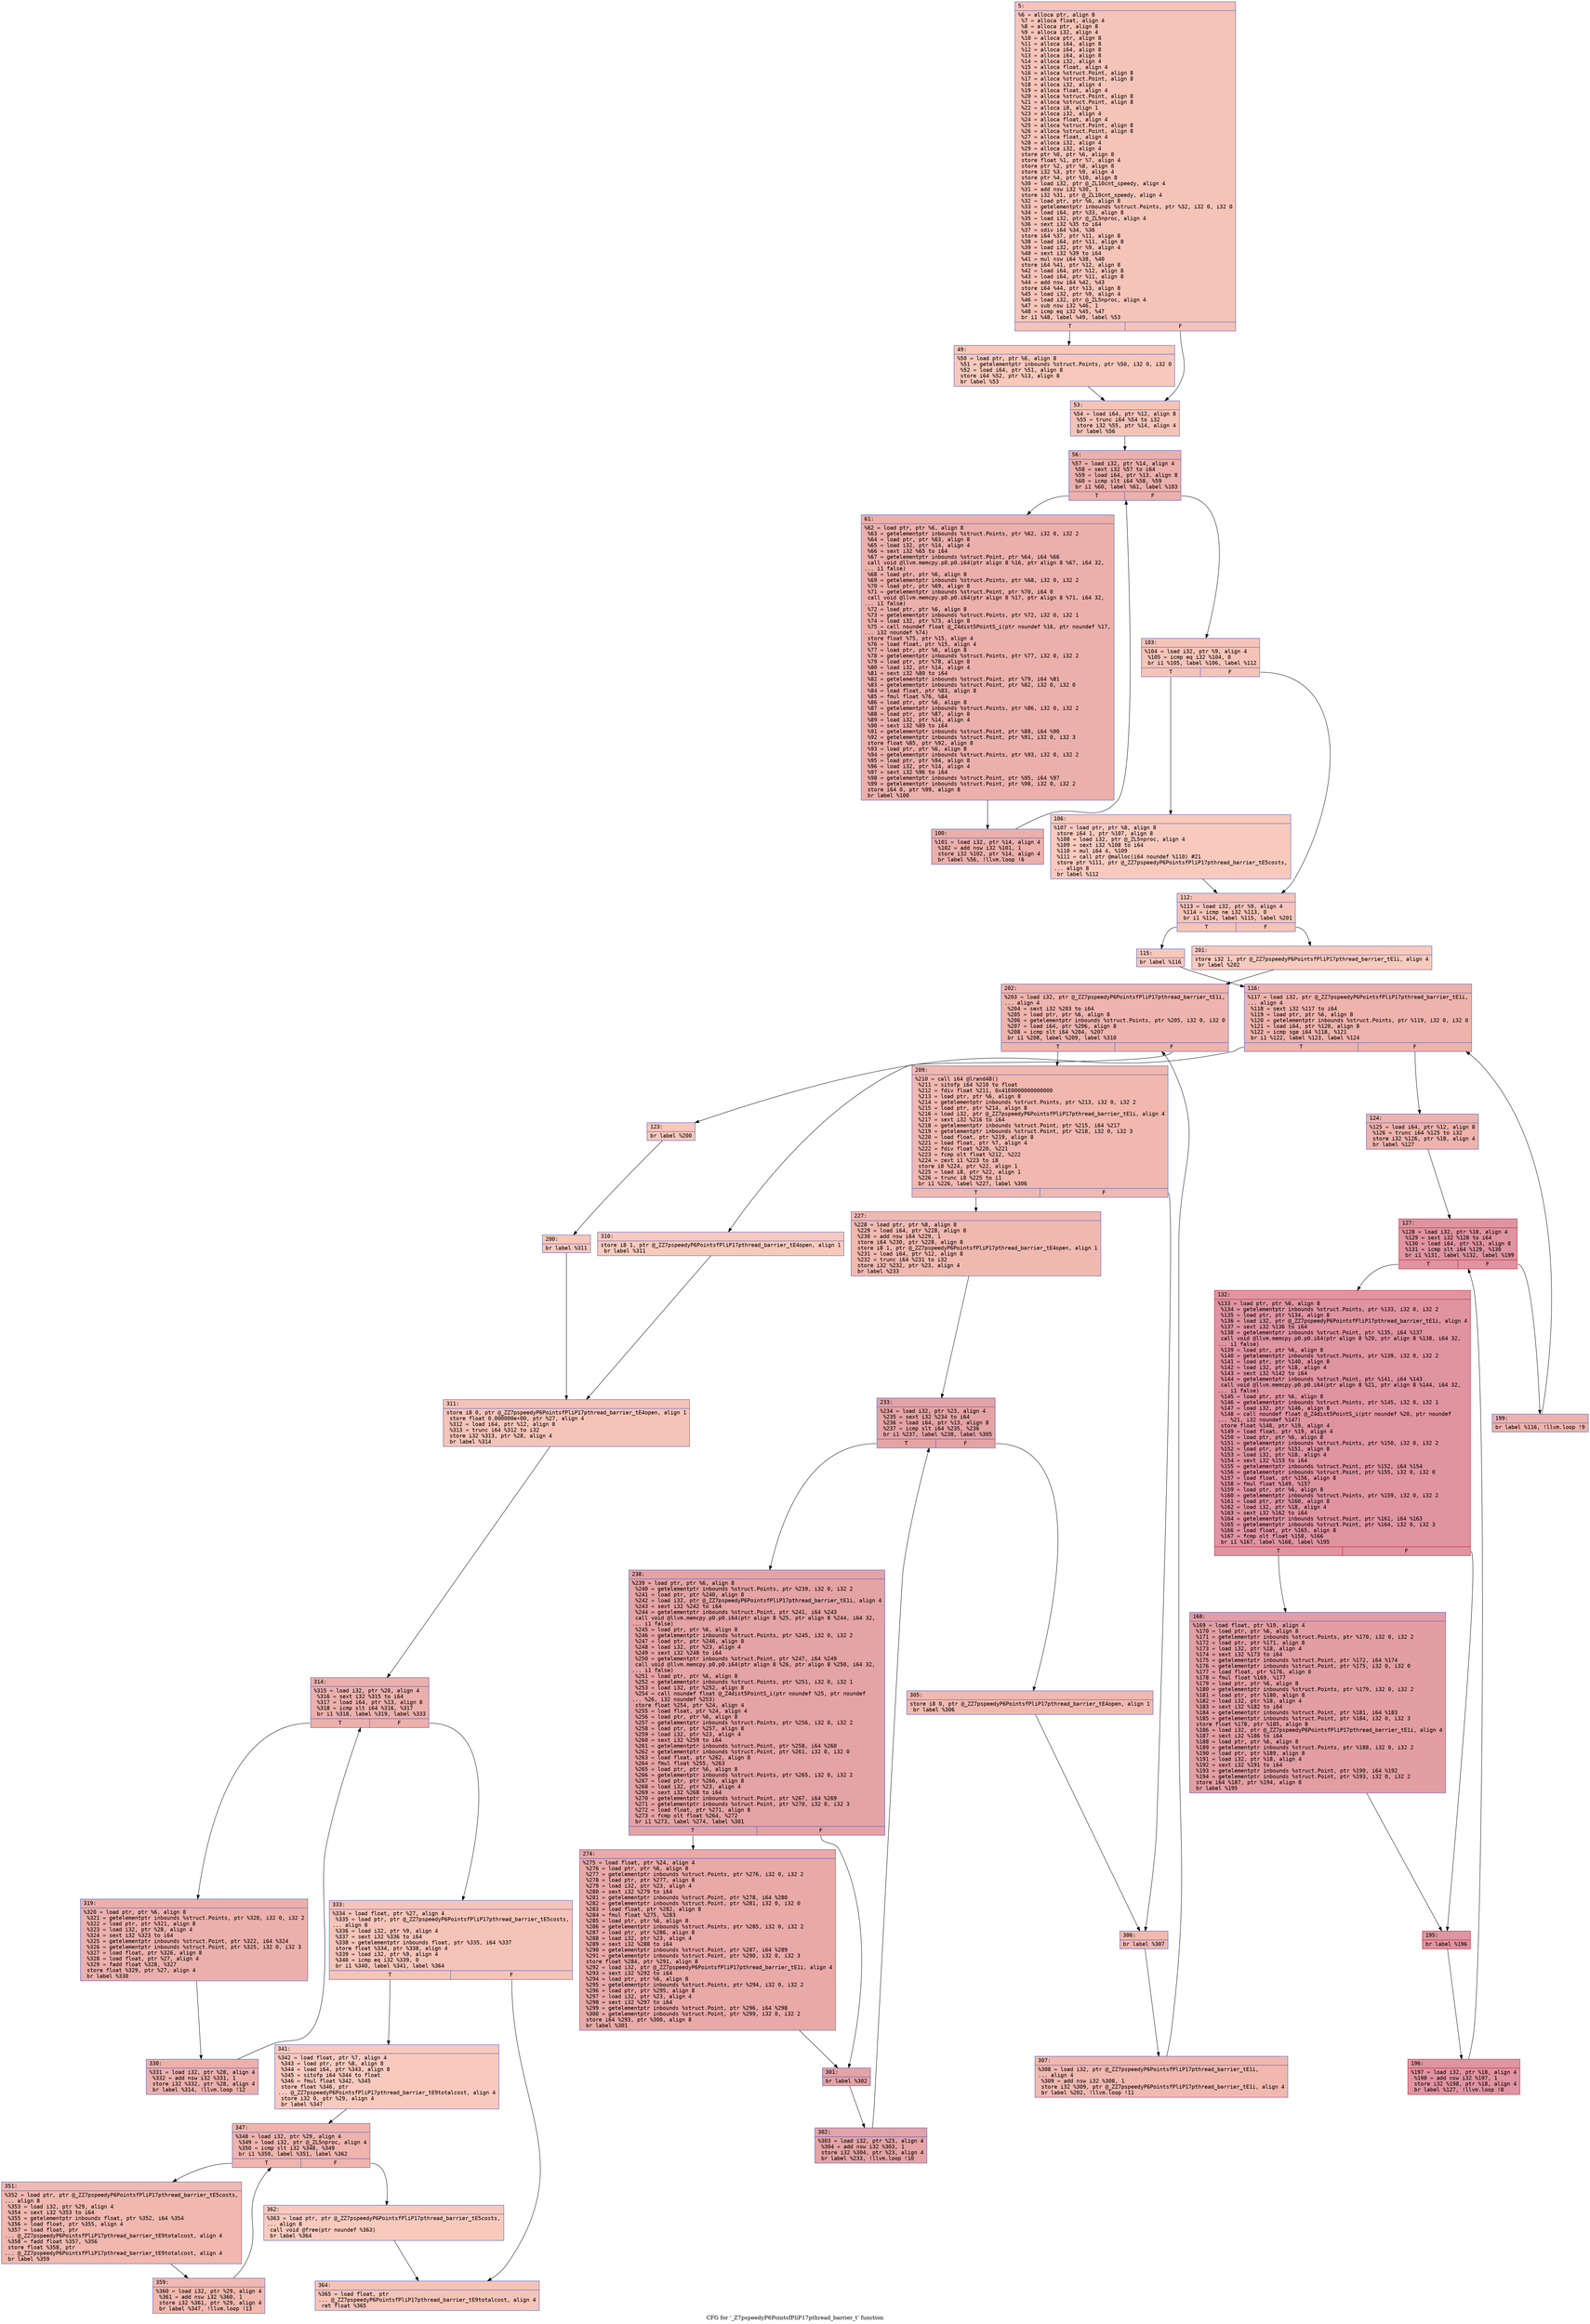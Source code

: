 digraph "CFG for '_Z7pspeedyP6PointsfPliP17pthread_barrier_t' function" {
	label="CFG for '_Z7pspeedyP6PointsfPliP17pthread_barrier_t' function";

	Node0x600000903020 [shape=record,color="#3d50c3ff", style=filled, fillcolor="#e97a5f70" fontname="Courier",label="{5:\l|  %6 = alloca ptr, align 8\l  %7 = alloca float, align 4\l  %8 = alloca ptr, align 8\l  %9 = alloca i32, align 4\l  %10 = alloca ptr, align 8\l  %11 = alloca i64, align 8\l  %12 = alloca i64, align 8\l  %13 = alloca i64, align 8\l  %14 = alloca i32, align 4\l  %15 = alloca float, align 4\l  %16 = alloca %struct.Point, align 8\l  %17 = alloca %struct.Point, align 8\l  %18 = alloca i32, align 4\l  %19 = alloca float, align 4\l  %20 = alloca %struct.Point, align 8\l  %21 = alloca %struct.Point, align 8\l  %22 = alloca i8, align 1\l  %23 = alloca i32, align 4\l  %24 = alloca float, align 4\l  %25 = alloca %struct.Point, align 8\l  %26 = alloca %struct.Point, align 8\l  %27 = alloca float, align 4\l  %28 = alloca i32, align 4\l  %29 = alloca i32, align 4\l  store ptr %0, ptr %6, align 8\l  store float %1, ptr %7, align 4\l  store ptr %2, ptr %8, align 8\l  store i32 %3, ptr %9, align 4\l  store ptr %4, ptr %10, align 8\l  %30 = load i32, ptr @_ZL10cnt_speedy, align 4\l  %31 = add nsw i32 %30, 1\l  store i32 %31, ptr @_ZL10cnt_speedy, align 4\l  %32 = load ptr, ptr %6, align 8\l  %33 = getelementptr inbounds %struct.Points, ptr %32, i32 0, i32 0\l  %34 = load i64, ptr %33, align 8\l  %35 = load i32, ptr @_ZL5nproc, align 4\l  %36 = sext i32 %35 to i64\l  %37 = sdiv i64 %34, %36\l  store i64 %37, ptr %11, align 8\l  %38 = load i64, ptr %11, align 8\l  %39 = load i32, ptr %9, align 4\l  %40 = sext i32 %39 to i64\l  %41 = mul nsw i64 %38, %40\l  store i64 %41, ptr %12, align 8\l  %42 = load i64, ptr %12, align 8\l  %43 = load i64, ptr %11, align 8\l  %44 = add nsw i64 %42, %43\l  store i64 %44, ptr %13, align 8\l  %45 = load i32, ptr %9, align 4\l  %46 = load i32, ptr @_ZL5nproc, align 4\l  %47 = sub nsw i32 %46, 1\l  %48 = icmp eq i32 %45, %47\l  br i1 %48, label %49, label %53\l|{<s0>T|<s1>F}}"];
	Node0x600000903020:s0 -> Node0x600000903070[tooltip="5 -> 49\nProbability 50.00%" ];
	Node0x600000903020:s1 -> Node0x6000009030c0[tooltip="5 -> 53\nProbability 50.00%" ];
	Node0x600000903070 [shape=record,color="#3d50c3ff", style=filled, fillcolor="#ed836670" fontname="Courier",label="{49:\l|  %50 = load ptr, ptr %6, align 8\l  %51 = getelementptr inbounds %struct.Points, ptr %50, i32 0, i32 0\l  %52 = load i64, ptr %51, align 8\l  store i64 %52, ptr %13, align 8\l  br label %53\l}"];
	Node0x600000903070 -> Node0x6000009030c0[tooltip="49 -> 53\nProbability 100.00%" ];
	Node0x6000009030c0 [shape=record,color="#3d50c3ff", style=filled, fillcolor="#e97a5f70" fontname="Courier",label="{53:\l|  %54 = load i64, ptr %12, align 8\l  %55 = trunc i64 %54 to i32\l  store i32 %55, ptr %14, align 4\l  br label %56\l}"];
	Node0x6000009030c0 -> Node0x600000903110[tooltip="53 -> 56\nProbability 100.00%" ];
	Node0x600000903110 [shape=record,color="#3d50c3ff", style=filled, fillcolor="#d24b4070" fontname="Courier",label="{56:\l|  %57 = load i32, ptr %14, align 4\l  %58 = sext i32 %57 to i64\l  %59 = load i64, ptr %13, align 8\l  %60 = icmp slt i64 %58, %59\l  br i1 %60, label %61, label %103\l|{<s0>T|<s1>F}}"];
	Node0x600000903110:s0 -> Node0x600000903160[tooltip="56 -> 61\nProbability 96.88%" ];
	Node0x600000903110:s1 -> Node0x600000903200[tooltip="56 -> 103\nProbability 3.12%" ];
	Node0x600000903160 [shape=record,color="#3d50c3ff", style=filled, fillcolor="#d24b4070" fontname="Courier",label="{61:\l|  %62 = load ptr, ptr %6, align 8\l  %63 = getelementptr inbounds %struct.Points, ptr %62, i32 0, i32 2\l  %64 = load ptr, ptr %63, align 8\l  %65 = load i32, ptr %14, align 4\l  %66 = sext i32 %65 to i64\l  %67 = getelementptr inbounds %struct.Point, ptr %64, i64 %66\l  call void @llvm.memcpy.p0.p0.i64(ptr align 8 %16, ptr align 8 %67, i64 32,\l... i1 false)\l  %68 = load ptr, ptr %6, align 8\l  %69 = getelementptr inbounds %struct.Points, ptr %68, i32 0, i32 2\l  %70 = load ptr, ptr %69, align 8\l  %71 = getelementptr inbounds %struct.Point, ptr %70, i64 0\l  call void @llvm.memcpy.p0.p0.i64(ptr align 8 %17, ptr align 8 %71, i64 32,\l... i1 false)\l  %72 = load ptr, ptr %6, align 8\l  %73 = getelementptr inbounds %struct.Points, ptr %72, i32 0, i32 1\l  %74 = load i32, ptr %73, align 8\l  %75 = call noundef float @_Z4dist5PointS_i(ptr noundef %16, ptr noundef %17,\l... i32 noundef %74)\l  store float %75, ptr %15, align 4\l  %76 = load float, ptr %15, align 4\l  %77 = load ptr, ptr %6, align 8\l  %78 = getelementptr inbounds %struct.Points, ptr %77, i32 0, i32 2\l  %79 = load ptr, ptr %78, align 8\l  %80 = load i32, ptr %14, align 4\l  %81 = sext i32 %80 to i64\l  %82 = getelementptr inbounds %struct.Point, ptr %79, i64 %81\l  %83 = getelementptr inbounds %struct.Point, ptr %82, i32 0, i32 0\l  %84 = load float, ptr %83, align 8\l  %85 = fmul float %76, %84\l  %86 = load ptr, ptr %6, align 8\l  %87 = getelementptr inbounds %struct.Points, ptr %86, i32 0, i32 2\l  %88 = load ptr, ptr %87, align 8\l  %89 = load i32, ptr %14, align 4\l  %90 = sext i32 %89 to i64\l  %91 = getelementptr inbounds %struct.Point, ptr %88, i64 %90\l  %92 = getelementptr inbounds %struct.Point, ptr %91, i32 0, i32 3\l  store float %85, ptr %92, align 8\l  %93 = load ptr, ptr %6, align 8\l  %94 = getelementptr inbounds %struct.Points, ptr %93, i32 0, i32 2\l  %95 = load ptr, ptr %94, align 8\l  %96 = load i32, ptr %14, align 4\l  %97 = sext i32 %96 to i64\l  %98 = getelementptr inbounds %struct.Point, ptr %95, i64 %97\l  %99 = getelementptr inbounds %struct.Point, ptr %98, i32 0, i32 2\l  store i64 0, ptr %99, align 8\l  br label %100\l}"];
	Node0x600000903160 -> Node0x6000009031b0[tooltip="61 -> 100\nProbability 100.00%" ];
	Node0x6000009031b0 [shape=record,color="#3d50c3ff", style=filled, fillcolor="#d24b4070" fontname="Courier",label="{100:\l|  %101 = load i32, ptr %14, align 4\l  %102 = add nsw i32 %101, 1\l  store i32 %102, ptr %14, align 4\l  br label %56, !llvm.loop !6\l}"];
	Node0x6000009031b0 -> Node0x600000903110[tooltip="100 -> 56\nProbability 100.00%" ];
	Node0x600000903200 [shape=record,color="#3d50c3ff", style=filled, fillcolor="#e97a5f70" fontname="Courier",label="{103:\l|  %104 = load i32, ptr %9, align 4\l  %105 = icmp eq i32 %104, 0\l  br i1 %105, label %106, label %112\l|{<s0>T|<s1>F}}"];
	Node0x600000903200:s0 -> Node0x600000903250[tooltip="103 -> 106\nProbability 37.50%" ];
	Node0x600000903200:s1 -> Node0x6000009032a0[tooltip="103 -> 112\nProbability 62.50%" ];
	Node0x600000903250 [shape=record,color="#3d50c3ff", style=filled, fillcolor="#ef886b70" fontname="Courier",label="{106:\l|  %107 = load ptr, ptr %8, align 8\l  store i64 1, ptr %107, align 8\l  %108 = load i32, ptr @_ZL5nproc, align 4\l  %109 = sext i32 %108 to i64\l  %110 = mul i64 4, %109\l  %111 = call ptr @malloc(i64 noundef %110) #21\l  store ptr %111, ptr @_ZZ7pspeedyP6PointsfPliP17pthread_barrier_tE5costs,\l... align 8\l  br label %112\l}"];
	Node0x600000903250 -> Node0x6000009032a0[tooltip="106 -> 112\nProbability 100.00%" ];
	Node0x6000009032a0 [shape=record,color="#3d50c3ff", style=filled, fillcolor="#e97a5f70" fontname="Courier",label="{112:\l|  %113 = load i32, ptr %9, align 4\l  %114 = icmp ne i32 %113, 0\l  br i1 %114, label %115, label %201\l|{<s0>T|<s1>F}}"];
	Node0x6000009032a0:s0 -> Node0x6000009032f0[tooltip="112 -> 115\nProbability 62.50%" ];
	Node0x6000009032a0:s1 -> Node0x600000903660[tooltip="112 -> 201\nProbability 37.50%" ];
	Node0x6000009032f0 [shape=record,color="#3d50c3ff", style=filled, fillcolor="#ec7f6370" fontname="Courier",label="{115:\l|  br label %116\l}"];
	Node0x6000009032f0 -> Node0x600000903340[tooltip="115 -> 116\nProbability 100.00%" ];
	Node0x600000903340 [shape=record,color="#3d50c3ff", style=filled, fillcolor="#d6524470" fontname="Courier",label="{116:\l|  %117 = load i32, ptr @_ZZ7pspeedyP6PointsfPliP17pthread_barrier_tE1i,\l... align 4\l  %118 = sext i32 %117 to i64\l  %119 = load ptr, ptr %6, align 8\l  %120 = getelementptr inbounds %struct.Points, ptr %119, i32 0, i32 0\l  %121 = load i64, ptr %120, align 8\l  %122 = icmp sge i64 %118, %121\l  br i1 %122, label %123, label %124\l|{<s0>T|<s1>F}}"];
	Node0x600000903340:s0 -> Node0x600000903390[tooltip="116 -> 123\nProbability 3.12%" ];
	Node0x600000903340:s1 -> Node0x6000009033e0[tooltip="116 -> 124\nProbability 96.88%" ];
	Node0x600000903390 [shape=record,color="#3d50c3ff", style=filled, fillcolor="#ec7f6370" fontname="Courier",label="{123:\l|  br label %200\l}"];
	Node0x600000903390 -> Node0x600000903610[tooltip="123 -> 200\nProbability 100.00%" ];
	Node0x6000009033e0 [shape=record,color="#3d50c3ff", style=filled, fillcolor="#d6524470" fontname="Courier",label="{124:\l|  %125 = load i64, ptr %12, align 8\l  %126 = trunc i64 %125 to i32\l  store i32 %126, ptr %18, align 4\l  br label %127\l}"];
	Node0x6000009033e0 -> Node0x600000903430[tooltip="124 -> 127\nProbability 100.00%" ];
	Node0x600000903430 [shape=record,color="#b70d28ff", style=filled, fillcolor="#b70d2870" fontname="Courier",label="{127:\l|  %128 = load i32, ptr %18, align 4\l  %129 = sext i32 %128 to i64\l  %130 = load i64, ptr %13, align 8\l  %131 = icmp slt i64 %129, %130\l  br i1 %131, label %132, label %199\l|{<s0>T|<s1>F}}"];
	Node0x600000903430:s0 -> Node0x600000903480[tooltip="127 -> 132\nProbability 96.88%" ];
	Node0x600000903430:s1 -> Node0x6000009035c0[tooltip="127 -> 199\nProbability 3.12%" ];
	Node0x600000903480 [shape=record,color="#b70d28ff", style=filled, fillcolor="#b70d2870" fontname="Courier",label="{132:\l|  %133 = load ptr, ptr %6, align 8\l  %134 = getelementptr inbounds %struct.Points, ptr %133, i32 0, i32 2\l  %135 = load ptr, ptr %134, align 8\l  %136 = load i32, ptr @_ZZ7pspeedyP6PointsfPliP17pthread_barrier_tE1i, align 4\l  %137 = sext i32 %136 to i64\l  %138 = getelementptr inbounds %struct.Point, ptr %135, i64 %137\l  call void @llvm.memcpy.p0.p0.i64(ptr align 8 %20, ptr align 8 %138, i64 32,\l... i1 false)\l  %139 = load ptr, ptr %6, align 8\l  %140 = getelementptr inbounds %struct.Points, ptr %139, i32 0, i32 2\l  %141 = load ptr, ptr %140, align 8\l  %142 = load i32, ptr %18, align 4\l  %143 = sext i32 %142 to i64\l  %144 = getelementptr inbounds %struct.Point, ptr %141, i64 %143\l  call void @llvm.memcpy.p0.p0.i64(ptr align 8 %21, ptr align 8 %144, i64 32,\l... i1 false)\l  %145 = load ptr, ptr %6, align 8\l  %146 = getelementptr inbounds %struct.Points, ptr %145, i32 0, i32 1\l  %147 = load i32, ptr %146, align 8\l  %148 = call noundef float @_Z4dist5PointS_i(ptr noundef %20, ptr noundef\l... %21, i32 noundef %147)\l  store float %148, ptr %19, align 4\l  %149 = load float, ptr %19, align 4\l  %150 = load ptr, ptr %6, align 8\l  %151 = getelementptr inbounds %struct.Points, ptr %150, i32 0, i32 2\l  %152 = load ptr, ptr %151, align 8\l  %153 = load i32, ptr %18, align 4\l  %154 = sext i32 %153 to i64\l  %155 = getelementptr inbounds %struct.Point, ptr %152, i64 %154\l  %156 = getelementptr inbounds %struct.Point, ptr %155, i32 0, i32 0\l  %157 = load float, ptr %156, align 8\l  %158 = fmul float %149, %157\l  %159 = load ptr, ptr %6, align 8\l  %160 = getelementptr inbounds %struct.Points, ptr %159, i32 0, i32 2\l  %161 = load ptr, ptr %160, align 8\l  %162 = load i32, ptr %18, align 4\l  %163 = sext i32 %162 to i64\l  %164 = getelementptr inbounds %struct.Point, ptr %161, i64 %163\l  %165 = getelementptr inbounds %struct.Point, ptr %164, i32 0, i32 3\l  %166 = load float, ptr %165, align 8\l  %167 = fcmp olt float %158, %166\l  br i1 %167, label %168, label %195\l|{<s0>T|<s1>F}}"];
	Node0x600000903480:s0 -> Node0x6000009034d0[tooltip="132 -> 168\nProbability 50.00%" ];
	Node0x600000903480:s1 -> Node0x600000903520[tooltip="132 -> 195\nProbability 50.00%" ];
	Node0x6000009034d0 [shape=record,color="#3d50c3ff", style=filled, fillcolor="#be242e70" fontname="Courier",label="{168:\l|  %169 = load float, ptr %19, align 4\l  %170 = load ptr, ptr %6, align 8\l  %171 = getelementptr inbounds %struct.Points, ptr %170, i32 0, i32 2\l  %172 = load ptr, ptr %171, align 8\l  %173 = load i32, ptr %18, align 4\l  %174 = sext i32 %173 to i64\l  %175 = getelementptr inbounds %struct.Point, ptr %172, i64 %174\l  %176 = getelementptr inbounds %struct.Point, ptr %175, i32 0, i32 0\l  %177 = load float, ptr %176, align 8\l  %178 = fmul float %169, %177\l  %179 = load ptr, ptr %6, align 8\l  %180 = getelementptr inbounds %struct.Points, ptr %179, i32 0, i32 2\l  %181 = load ptr, ptr %180, align 8\l  %182 = load i32, ptr %18, align 4\l  %183 = sext i32 %182 to i64\l  %184 = getelementptr inbounds %struct.Point, ptr %181, i64 %183\l  %185 = getelementptr inbounds %struct.Point, ptr %184, i32 0, i32 3\l  store float %178, ptr %185, align 8\l  %186 = load i32, ptr @_ZZ7pspeedyP6PointsfPliP17pthread_barrier_tE1i, align 4\l  %187 = sext i32 %186 to i64\l  %188 = load ptr, ptr %6, align 8\l  %189 = getelementptr inbounds %struct.Points, ptr %188, i32 0, i32 2\l  %190 = load ptr, ptr %189, align 8\l  %191 = load i32, ptr %18, align 4\l  %192 = sext i32 %191 to i64\l  %193 = getelementptr inbounds %struct.Point, ptr %190, i64 %192\l  %194 = getelementptr inbounds %struct.Point, ptr %193, i32 0, i32 2\l  store i64 %187, ptr %194, align 8\l  br label %195\l}"];
	Node0x6000009034d0 -> Node0x600000903520[tooltip="168 -> 195\nProbability 100.00%" ];
	Node0x600000903520 [shape=record,color="#b70d28ff", style=filled, fillcolor="#b70d2870" fontname="Courier",label="{195:\l|  br label %196\l}"];
	Node0x600000903520 -> Node0x600000903570[tooltip="195 -> 196\nProbability 100.00%" ];
	Node0x600000903570 [shape=record,color="#b70d28ff", style=filled, fillcolor="#b70d2870" fontname="Courier",label="{196:\l|  %197 = load i32, ptr %18, align 4\l  %198 = add nsw i32 %197, 1\l  store i32 %198, ptr %18, align 4\l  br label %127, !llvm.loop !8\l}"];
	Node0x600000903570 -> Node0x600000903430[tooltip="196 -> 127\nProbability 100.00%" ];
	Node0x6000009035c0 [shape=record,color="#3d50c3ff", style=filled, fillcolor="#d6524470" fontname="Courier",label="{199:\l|  br label %116, !llvm.loop !9\l}"];
	Node0x6000009035c0 -> Node0x600000903340[tooltip="199 -> 116\nProbability 100.00%" ];
	Node0x600000903610 [shape=record,color="#3d50c3ff", style=filled, fillcolor="#ec7f6370" fontname="Courier",label="{200:\l|  br label %311\l}"];
	Node0x600000903610 -> Node0x600000903a70[tooltip="200 -> 311\nProbability 100.00%" ];
	Node0x600000903660 [shape=record,color="#3d50c3ff", style=filled, fillcolor="#ef886b70" fontname="Courier",label="{201:\l|  store i32 1, ptr @_ZZ7pspeedyP6PointsfPliP17pthread_barrier_tE1i, align 4\l  br label %202\l}"];
	Node0x600000903660 -> Node0x6000009036b0[tooltip="201 -> 202\nProbability 100.00%" ];
	Node0x6000009036b0 [shape=record,color="#3d50c3ff", style=filled, fillcolor="#d8564670" fontname="Courier",label="{202:\l|  %203 = load i32, ptr @_ZZ7pspeedyP6PointsfPliP17pthread_barrier_tE1i,\l... align 4\l  %204 = sext i32 %203 to i64\l  %205 = load ptr, ptr %6, align 8\l  %206 = getelementptr inbounds %struct.Points, ptr %205, i32 0, i32 0\l  %207 = load i64, ptr %206, align 8\l  %208 = icmp slt i64 %204, %207\l  br i1 %208, label %209, label %310\l|{<s0>T|<s1>F}}"];
	Node0x6000009036b0:s0 -> Node0x600000903700[tooltip="202 -> 209\nProbability 96.88%" ];
	Node0x6000009036b0:s1 -> Node0x600000903a20[tooltip="202 -> 310\nProbability 3.12%" ];
	Node0x600000903700 [shape=record,color="#3d50c3ff", style=filled, fillcolor="#dc5d4a70" fontname="Courier",label="{209:\l|  %210 = call i64 @lrand48()\l  %211 = sitofp i64 %210 to float\l  %212 = fdiv float %211, 0x41E0000000000000\l  %213 = load ptr, ptr %6, align 8\l  %214 = getelementptr inbounds %struct.Points, ptr %213, i32 0, i32 2\l  %215 = load ptr, ptr %214, align 8\l  %216 = load i32, ptr @_ZZ7pspeedyP6PointsfPliP17pthread_barrier_tE1i, align 4\l  %217 = sext i32 %216 to i64\l  %218 = getelementptr inbounds %struct.Point, ptr %215, i64 %217\l  %219 = getelementptr inbounds %struct.Point, ptr %218, i32 0, i32 3\l  %220 = load float, ptr %219, align 8\l  %221 = load float, ptr %7, align 4\l  %222 = fdiv float %220, %221\l  %223 = fcmp olt float %212, %222\l  %224 = zext i1 %223 to i8\l  store i8 %224, ptr %22, align 1\l  %225 = load i8, ptr %22, align 1\l  %226 = trunc i8 %225 to i1\l  br i1 %226, label %227, label %306\l|{<s0>T|<s1>F}}"];
	Node0x600000903700:s0 -> Node0x600000903750[tooltip="209 -> 227\nProbability 50.00%" ];
	Node0x600000903700:s1 -> Node0x600000903980[tooltip="209 -> 306\nProbability 50.00%" ];
	Node0x600000903750 [shape=record,color="#3d50c3ff", style=filled, fillcolor="#de614d70" fontname="Courier",label="{227:\l|  %228 = load ptr, ptr %8, align 8\l  %229 = load i64, ptr %228, align 8\l  %230 = add nsw i64 %229, 1\l  store i64 %230, ptr %228, align 8\l  store i8 1, ptr @_ZZ7pspeedyP6PointsfPliP17pthread_barrier_tE4open, align 1\l  %231 = load i64, ptr %12, align 8\l  %232 = trunc i64 %231 to i32\l  store i32 %232, ptr %23, align 4\l  br label %233\l}"];
	Node0x600000903750 -> Node0x6000009037a0[tooltip="227 -> 233\nProbability 100.00%" ];
	Node0x6000009037a0 [shape=record,color="#3d50c3ff", style=filled, fillcolor="#c32e3170" fontname="Courier",label="{233:\l|  %234 = load i32, ptr %23, align 4\l  %235 = sext i32 %234 to i64\l  %236 = load i64, ptr %13, align 8\l  %237 = icmp slt i64 %235, %236\l  br i1 %237, label %238, label %305\l|{<s0>T|<s1>F}}"];
	Node0x6000009037a0:s0 -> Node0x6000009037f0[tooltip="233 -> 238\nProbability 96.88%" ];
	Node0x6000009037a0:s1 -> Node0x600000903930[tooltip="233 -> 305\nProbability 3.12%" ];
	Node0x6000009037f0 [shape=record,color="#3d50c3ff", style=filled, fillcolor="#c32e3170" fontname="Courier",label="{238:\l|  %239 = load ptr, ptr %6, align 8\l  %240 = getelementptr inbounds %struct.Points, ptr %239, i32 0, i32 2\l  %241 = load ptr, ptr %240, align 8\l  %242 = load i32, ptr @_ZZ7pspeedyP6PointsfPliP17pthread_barrier_tE1i, align 4\l  %243 = sext i32 %242 to i64\l  %244 = getelementptr inbounds %struct.Point, ptr %241, i64 %243\l  call void @llvm.memcpy.p0.p0.i64(ptr align 8 %25, ptr align 8 %244, i64 32,\l... i1 false)\l  %245 = load ptr, ptr %6, align 8\l  %246 = getelementptr inbounds %struct.Points, ptr %245, i32 0, i32 2\l  %247 = load ptr, ptr %246, align 8\l  %248 = load i32, ptr %23, align 4\l  %249 = sext i32 %248 to i64\l  %250 = getelementptr inbounds %struct.Point, ptr %247, i64 %249\l  call void @llvm.memcpy.p0.p0.i64(ptr align 8 %26, ptr align 8 %250, i64 32,\l... i1 false)\l  %251 = load ptr, ptr %6, align 8\l  %252 = getelementptr inbounds %struct.Points, ptr %251, i32 0, i32 1\l  %253 = load i32, ptr %252, align 8\l  %254 = call noundef float @_Z4dist5PointS_i(ptr noundef %25, ptr noundef\l... %26, i32 noundef %253)\l  store float %254, ptr %24, align 4\l  %255 = load float, ptr %24, align 4\l  %256 = load ptr, ptr %6, align 8\l  %257 = getelementptr inbounds %struct.Points, ptr %256, i32 0, i32 2\l  %258 = load ptr, ptr %257, align 8\l  %259 = load i32, ptr %23, align 4\l  %260 = sext i32 %259 to i64\l  %261 = getelementptr inbounds %struct.Point, ptr %258, i64 %260\l  %262 = getelementptr inbounds %struct.Point, ptr %261, i32 0, i32 0\l  %263 = load float, ptr %262, align 8\l  %264 = fmul float %255, %263\l  %265 = load ptr, ptr %6, align 8\l  %266 = getelementptr inbounds %struct.Points, ptr %265, i32 0, i32 2\l  %267 = load ptr, ptr %266, align 8\l  %268 = load i32, ptr %23, align 4\l  %269 = sext i32 %268 to i64\l  %270 = getelementptr inbounds %struct.Point, ptr %267, i64 %269\l  %271 = getelementptr inbounds %struct.Point, ptr %270, i32 0, i32 3\l  %272 = load float, ptr %271, align 8\l  %273 = fcmp olt float %264, %272\l  br i1 %273, label %274, label %301\l|{<s0>T|<s1>F}}"];
	Node0x6000009037f0:s0 -> Node0x600000903840[tooltip="238 -> 274\nProbability 50.00%" ];
	Node0x6000009037f0:s1 -> Node0x600000903890[tooltip="238 -> 301\nProbability 50.00%" ];
	Node0x600000903840 [shape=record,color="#3d50c3ff", style=filled, fillcolor="#ca3b3770" fontname="Courier",label="{274:\l|  %275 = load float, ptr %24, align 4\l  %276 = load ptr, ptr %6, align 8\l  %277 = getelementptr inbounds %struct.Points, ptr %276, i32 0, i32 2\l  %278 = load ptr, ptr %277, align 8\l  %279 = load i32, ptr %23, align 4\l  %280 = sext i32 %279 to i64\l  %281 = getelementptr inbounds %struct.Point, ptr %278, i64 %280\l  %282 = getelementptr inbounds %struct.Point, ptr %281, i32 0, i32 0\l  %283 = load float, ptr %282, align 8\l  %284 = fmul float %275, %283\l  %285 = load ptr, ptr %6, align 8\l  %286 = getelementptr inbounds %struct.Points, ptr %285, i32 0, i32 2\l  %287 = load ptr, ptr %286, align 8\l  %288 = load i32, ptr %23, align 4\l  %289 = sext i32 %288 to i64\l  %290 = getelementptr inbounds %struct.Point, ptr %287, i64 %289\l  %291 = getelementptr inbounds %struct.Point, ptr %290, i32 0, i32 3\l  store float %284, ptr %291, align 8\l  %292 = load i32, ptr @_ZZ7pspeedyP6PointsfPliP17pthread_barrier_tE1i, align 4\l  %293 = sext i32 %292 to i64\l  %294 = load ptr, ptr %6, align 8\l  %295 = getelementptr inbounds %struct.Points, ptr %294, i32 0, i32 2\l  %296 = load ptr, ptr %295, align 8\l  %297 = load i32, ptr %23, align 4\l  %298 = sext i32 %297 to i64\l  %299 = getelementptr inbounds %struct.Point, ptr %296, i64 %298\l  %300 = getelementptr inbounds %struct.Point, ptr %299, i32 0, i32 2\l  store i64 %293, ptr %300, align 8\l  br label %301\l}"];
	Node0x600000903840 -> Node0x600000903890[tooltip="274 -> 301\nProbability 100.00%" ];
	Node0x600000903890 [shape=record,color="#3d50c3ff", style=filled, fillcolor="#c32e3170" fontname="Courier",label="{301:\l|  br label %302\l}"];
	Node0x600000903890 -> Node0x6000009038e0[tooltip="301 -> 302\nProbability 100.00%" ];
	Node0x6000009038e0 [shape=record,color="#3d50c3ff", style=filled, fillcolor="#c32e3170" fontname="Courier",label="{302:\l|  %303 = load i32, ptr %23, align 4\l  %304 = add nsw i32 %303, 1\l  store i32 %304, ptr %23, align 4\l  br label %233, !llvm.loop !10\l}"];
	Node0x6000009038e0 -> Node0x6000009037a0[tooltip="302 -> 233\nProbability 100.00%" ];
	Node0x600000903930 [shape=record,color="#3d50c3ff", style=filled, fillcolor="#de614d70" fontname="Courier",label="{305:\l|  store i8 0, ptr @_ZZ7pspeedyP6PointsfPliP17pthread_barrier_tE4open, align 1\l  br label %306\l}"];
	Node0x600000903930 -> Node0x600000903980[tooltip="305 -> 306\nProbability 100.00%" ];
	Node0x600000903980 [shape=record,color="#3d50c3ff", style=filled, fillcolor="#dc5d4a70" fontname="Courier",label="{306:\l|  br label %307\l}"];
	Node0x600000903980 -> Node0x6000009039d0[tooltip="306 -> 307\nProbability 100.00%" ];
	Node0x6000009039d0 [shape=record,color="#3d50c3ff", style=filled, fillcolor="#dc5d4a70" fontname="Courier",label="{307:\l|  %308 = load i32, ptr @_ZZ7pspeedyP6PointsfPliP17pthread_barrier_tE1i,\l... align 4\l  %309 = add nsw i32 %308, 1\l  store i32 %309, ptr @_ZZ7pspeedyP6PointsfPliP17pthread_barrier_tE1i, align 4\l  br label %202, !llvm.loop !11\l}"];
	Node0x6000009039d0 -> Node0x6000009036b0[tooltip="307 -> 202\nProbability 100.00%" ];
	Node0x600000903a20 [shape=record,color="#3d50c3ff", style=filled, fillcolor="#ef886b70" fontname="Courier",label="{310:\l|  store i8 1, ptr @_ZZ7pspeedyP6PointsfPliP17pthread_barrier_tE4open, align 1\l  br label %311\l}"];
	Node0x600000903a20 -> Node0x600000903a70[tooltip="310 -> 311\nProbability 100.00%" ];
	Node0x600000903a70 [shape=record,color="#3d50c3ff", style=filled, fillcolor="#e97a5f70" fontname="Courier",label="{311:\l|  store i8 0, ptr @_ZZ7pspeedyP6PointsfPliP17pthread_barrier_tE4open, align 1\l  store float 0.000000e+00, ptr %27, align 4\l  %312 = load i64, ptr %12, align 8\l  %313 = trunc i64 %312 to i32\l  store i32 %313, ptr %28, align 4\l  br label %314\l}"];
	Node0x600000903a70 -> Node0x600000903ac0[tooltip="311 -> 314\nProbability 100.00%" ];
	Node0x600000903ac0 [shape=record,color="#3d50c3ff", style=filled, fillcolor="#d24b4070" fontname="Courier",label="{314:\l|  %315 = load i32, ptr %28, align 4\l  %316 = sext i32 %315 to i64\l  %317 = load i64, ptr %13, align 8\l  %318 = icmp slt i64 %316, %317\l  br i1 %318, label %319, label %333\l|{<s0>T|<s1>F}}"];
	Node0x600000903ac0:s0 -> Node0x600000903b10[tooltip="314 -> 319\nProbability 96.88%" ];
	Node0x600000903ac0:s1 -> Node0x600000903bb0[tooltip="314 -> 333\nProbability 3.12%" ];
	Node0x600000903b10 [shape=record,color="#3d50c3ff", style=filled, fillcolor="#d24b4070" fontname="Courier",label="{319:\l|  %320 = load ptr, ptr %6, align 8\l  %321 = getelementptr inbounds %struct.Points, ptr %320, i32 0, i32 2\l  %322 = load ptr, ptr %321, align 8\l  %323 = load i32, ptr %28, align 4\l  %324 = sext i32 %323 to i64\l  %325 = getelementptr inbounds %struct.Point, ptr %322, i64 %324\l  %326 = getelementptr inbounds %struct.Point, ptr %325, i32 0, i32 3\l  %327 = load float, ptr %326, align 8\l  %328 = load float, ptr %27, align 4\l  %329 = fadd float %328, %327\l  store float %329, ptr %27, align 4\l  br label %330\l}"];
	Node0x600000903b10 -> Node0x600000903b60[tooltip="319 -> 330\nProbability 100.00%" ];
	Node0x600000903b60 [shape=record,color="#3d50c3ff", style=filled, fillcolor="#d24b4070" fontname="Courier",label="{330:\l|  %331 = load i32, ptr %28, align 4\l  %332 = add nsw i32 %331, 1\l  store i32 %332, ptr %28, align 4\l  br label %314, !llvm.loop !12\l}"];
	Node0x600000903b60 -> Node0x600000903ac0[tooltip="330 -> 314\nProbability 100.00%" ];
	Node0x600000903bb0 [shape=record,color="#3d50c3ff", style=filled, fillcolor="#e97a5f70" fontname="Courier",label="{333:\l|  %334 = load float, ptr %27, align 4\l  %335 = load ptr, ptr @_ZZ7pspeedyP6PointsfPliP17pthread_barrier_tE5costs,\l... align 8\l  %336 = load i32, ptr %9, align 4\l  %337 = sext i32 %336 to i64\l  %338 = getelementptr inbounds float, ptr %335, i64 %337\l  store float %334, ptr %338, align 4\l  %339 = load i32, ptr %9, align 4\l  %340 = icmp eq i32 %339, 0\l  br i1 %340, label %341, label %364\l|{<s0>T|<s1>F}}"];
	Node0x600000903bb0:s0 -> Node0x600000903c00[tooltip="333 -> 341\nProbability 37.50%" ];
	Node0x600000903bb0:s1 -> Node0x600000903d90[tooltip="333 -> 364\nProbability 62.50%" ];
	Node0x600000903c00 [shape=record,color="#3d50c3ff", style=filled, fillcolor="#ef886b70" fontname="Courier",label="{341:\l|  %342 = load float, ptr %7, align 4\l  %343 = load ptr, ptr %8, align 8\l  %344 = load i64, ptr %343, align 8\l  %345 = sitofp i64 %344 to float\l  %346 = fmul float %342, %345\l  store float %346, ptr\l... @_ZZ7pspeedyP6PointsfPliP17pthread_barrier_tE9totalcost, align 4\l  store i32 0, ptr %29, align 4\l  br label %347\l}"];
	Node0x600000903c00 -> Node0x600000903c50[tooltip="341 -> 347\nProbability 100.00%" ];
	Node0x600000903c50 [shape=record,color="#3d50c3ff", style=filled, fillcolor="#d8564670" fontname="Courier",label="{347:\l|  %348 = load i32, ptr %29, align 4\l  %349 = load i32, ptr @_ZL5nproc, align 4\l  %350 = icmp slt i32 %348, %349\l  br i1 %350, label %351, label %362\l|{<s0>T|<s1>F}}"];
	Node0x600000903c50:s0 -> Node0x600000903ca0[tooltip="347 -> 351\nProbability 96.88%" ];
	Node0x600000903c50:s1 -> Node0x600000903d40[tooltip="347 -> 362\nProbability 3.12%" ];
	Node0x600000903ca0 [shape=record,color="#3d50c3ff", style=filled, fillcolor="#dc5d4a70" fontname="Courier",label="{351:\l|  %352 = load ptr, ptr @_ZZ7pspeedyP6PointsfPliP17pthread_barrier_tE5costs,\l... align 8\l  %353 = load i32, ptr %29, align 4\l  %354 = sext i32 %353 to i64\l  %355 = getelementptr inbounds float, ptr %352, i64 %354\l  %356 = load float, ptr %355, align 4\l  %357 = load float, ptr\l... @_ZZ7pspeedyP6PointsfPliP17pthread_barrier_tE9totalcost, align 4\l  %358 = fadd float %357, %356\l  store float %358, ptr\l... @_ZZ7pspeedyP6PointsfPliP17pthread_barrier_tE9totalcost, align 4\l  br label %359\l}"];
	Node0x600000903ca0 -> Node0x600000903cf0[tooltip="351 -> 359\nProbability 100.00%" ];
	Node0x600000903cf0 [shape=record,color="#3d50c3ff", style=filled, fillcolor="#dc5d4a70" fontname="Courier",label="{359:\l|  %360 = load i32, ptr %29, align 4\l  %361 = add nsw i32 %360, 1\l  store i32 %361, ptr %29, align 4\l  br label %347, !llvm.loop !13\l}"];
	Node0x600000903cf0 -> Node0x600000903c50[tooltip="359 -> 347\nProbability 100.00%" ];
	Node0x600000903d40 [shape=record,color="#3d50c3ff", style=filled, fillcolor="#ef886b70" fontname="Courier",label="{362:\l|  %363 = load ptr, ptr @_ZZ7pspeedyP6PointsfPliP17pthread_barrier_tE5costs,\l... align 8\l  call void @free(ptr noundef %363)\l  br label %364\l}"];
	Node0x600000903d40 -> Node0x600000903d90[tooltip="362 -> 364\nProbability 100.00%" ];
	Node0x600000903d90 [shape=record,color="#3d50c3ff", style=filled, fillcolor="#e97a5f70" fontname="Courier",label="{364:\l|  %365 = load float, ptr\l... @_ZZ7pspeedyP6PointsfPliP17pthread_barrier_tE9totalcost, align 4\l  ret float %365\l}"];
}
